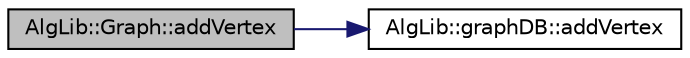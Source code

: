 digraph "AlgLib::Graph::addVertex"
{
  edge [fontname="Helvetica",fontsize="10",labelfontname="Helvetica",labelfontsize="10"];
  node [fontname="Helvetica",fontsize="10",shape=record];
  rankdir="LR";
  Node1 [label="AlgLib::Graph::addVertex",height=0.2,width=0.4,color="black", fillcolor="grey75", style="filled", fontcolor="black"];
  Node1 -> Node2 [color="midnightblue",fontsize="10",style="solid",fontname="Helvetica"];
  Node2 [label="AlgLib::graphDB::addVertex",height=0.2,width=0.4,color="black", fillcolor="white", style="filled",URL="$class_alg_lib_1_1graph_d_b.html#af21b1c41a94e6240b661bbe76f9fcb35"];
}
